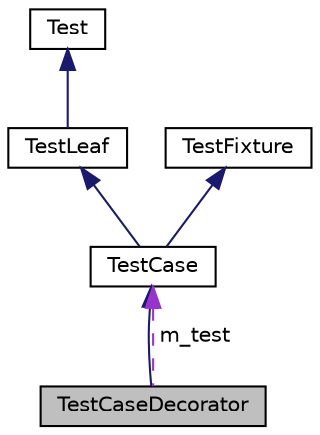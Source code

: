 digraph "TestCaseDecorator"
{
  edge [fontname="Helvetica",fontsize="10",labelfontname="Helvetica",labelfontsize="10"];
  node [fontname="Helvetica",fontsize="10",shape=record];
  Node6 [label="TestCaseDecorator",height=0.2,width=0.4,color="black", fillcolor="grey75", style="filled", fontcolor="black"];
  Node7 -> Node6 [dir="back",color="midnightblue",fontsize="10",style="solid",fontname="Helvetica"];
  Node7 [label="TestCase",height=0.2,width=0.4,color="black", fillcolor="white", style="filled",URL="$class_test_case.html",tooltip="A single test object. "];
  Node8 -> Node7 [dir="back",color="midnightblue",fontsize="10",style="solid",fontname="Helvetica"];
  Node8 [label="TestLeaf",height=0.2,width=0.4,color="black", fillcolor="white", style="filled",URL="$class_test_leaf.html",tooltip="A single test object. "];
  Node9 -> Node8 [dir="back",color="midnightblue",fontsize="10",style="solid",fontname="Helvetica"];
  Node9 [label="Test",height=0.2,width=0.4,color="black", fillcolor="white", style="filled",URL="$class_test.html",tooltip="Base class for all test objects.All test objects should be a subclass of Test. Some test objects..."];
  Node10 -> Node7 [dir="back",color="midnightblue",fontsize="10",style="solid",fontname="Helvetica"];
  Node10 [label="TestFixture",height=0.2,width=0.4,color="black", fillcolor="white", style="filled",URL="$class_test_fixture.html",tooltip="Wraps a test case with setUp and tearDown methods.A TestFixture is used to provide a common environme..."];
  Node7 -> Node6 [dir="back",color="darkorchid3",fontsize="10",style="dashed",label=" m_test" ,fontname="Helvetica"];
}

